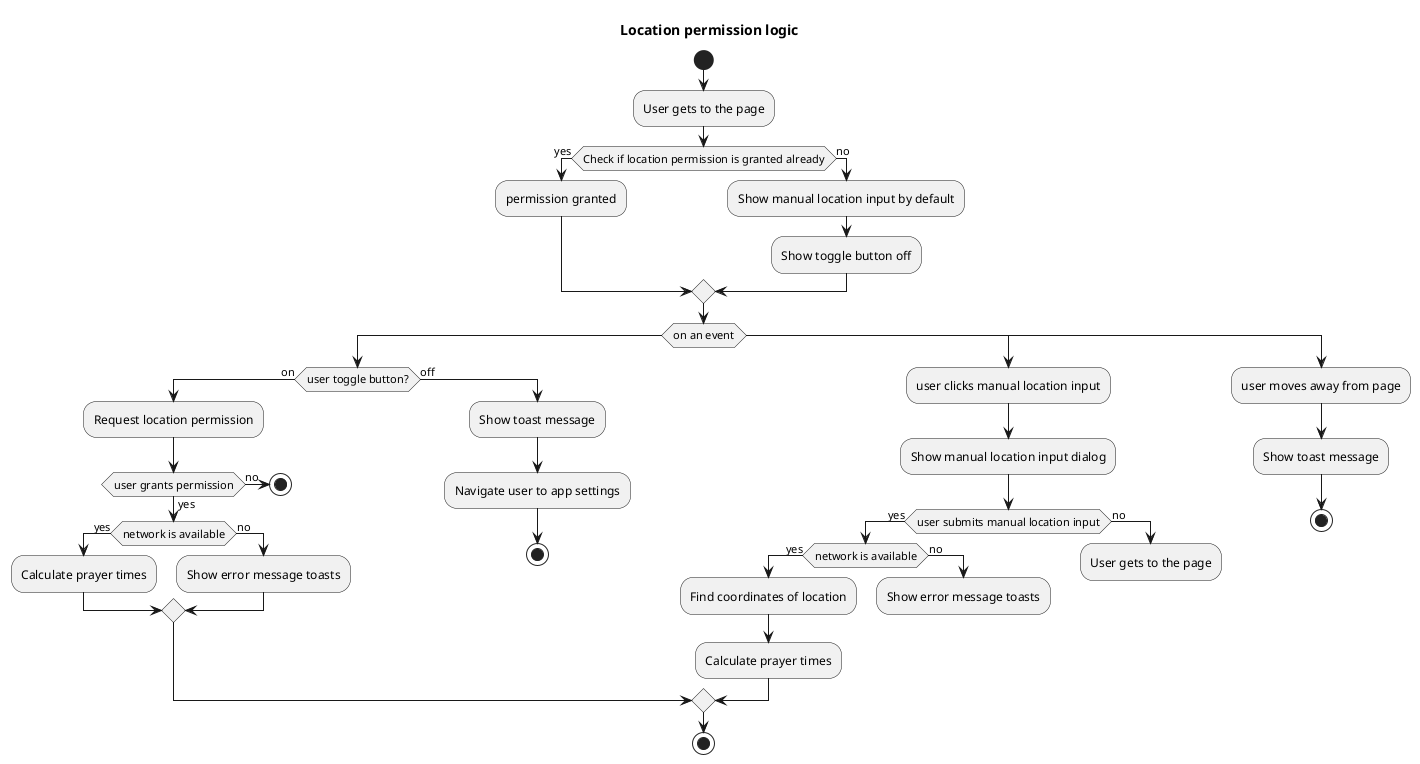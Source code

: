 @startuml
title Location permission logic

start
:User gets to the page;
if(Check if location permission is granted already) then (yes)
:permission granted;
else (no)
:Show manual location input by default;
:Show toggle button off;
endif
switch (on an event)
    case ()
            if(user toggle button?) then (on)
                :Request location permission;
                if(user grants permission) then (yes)
                    if(network is available) then (yes)
                        :Calculate prayer times;
                    else (no)
                        :Show error message toasts;
                    endif
                else (no)
                stop
                endif
            else (off)
                 :Show toast message;
                 :Navigate user to app settings;
                 stop
            endif

    case ()
            :user clicks manual location input;
            :Show manual location input dialog;
            if(user submits manual location input) then (yes)
                if(network is available) then (yes)
                    :Find coordinates of location;
                    :Calculate prayer times;
                else (no)
                    :Show error message toasts;
                    kill
                endif
            else (no)
                :User gets to the page;
                kill
            endif
    case ()
        :user moves away from page;
        :Show toast message;
        stop
endswitch
stop
'
'else (no)
'    if(user moves away from page) then (yes)
'        :Show toast message;
'    else (no)
'        :Show toast message;
'    endif
'endif

@enduml
